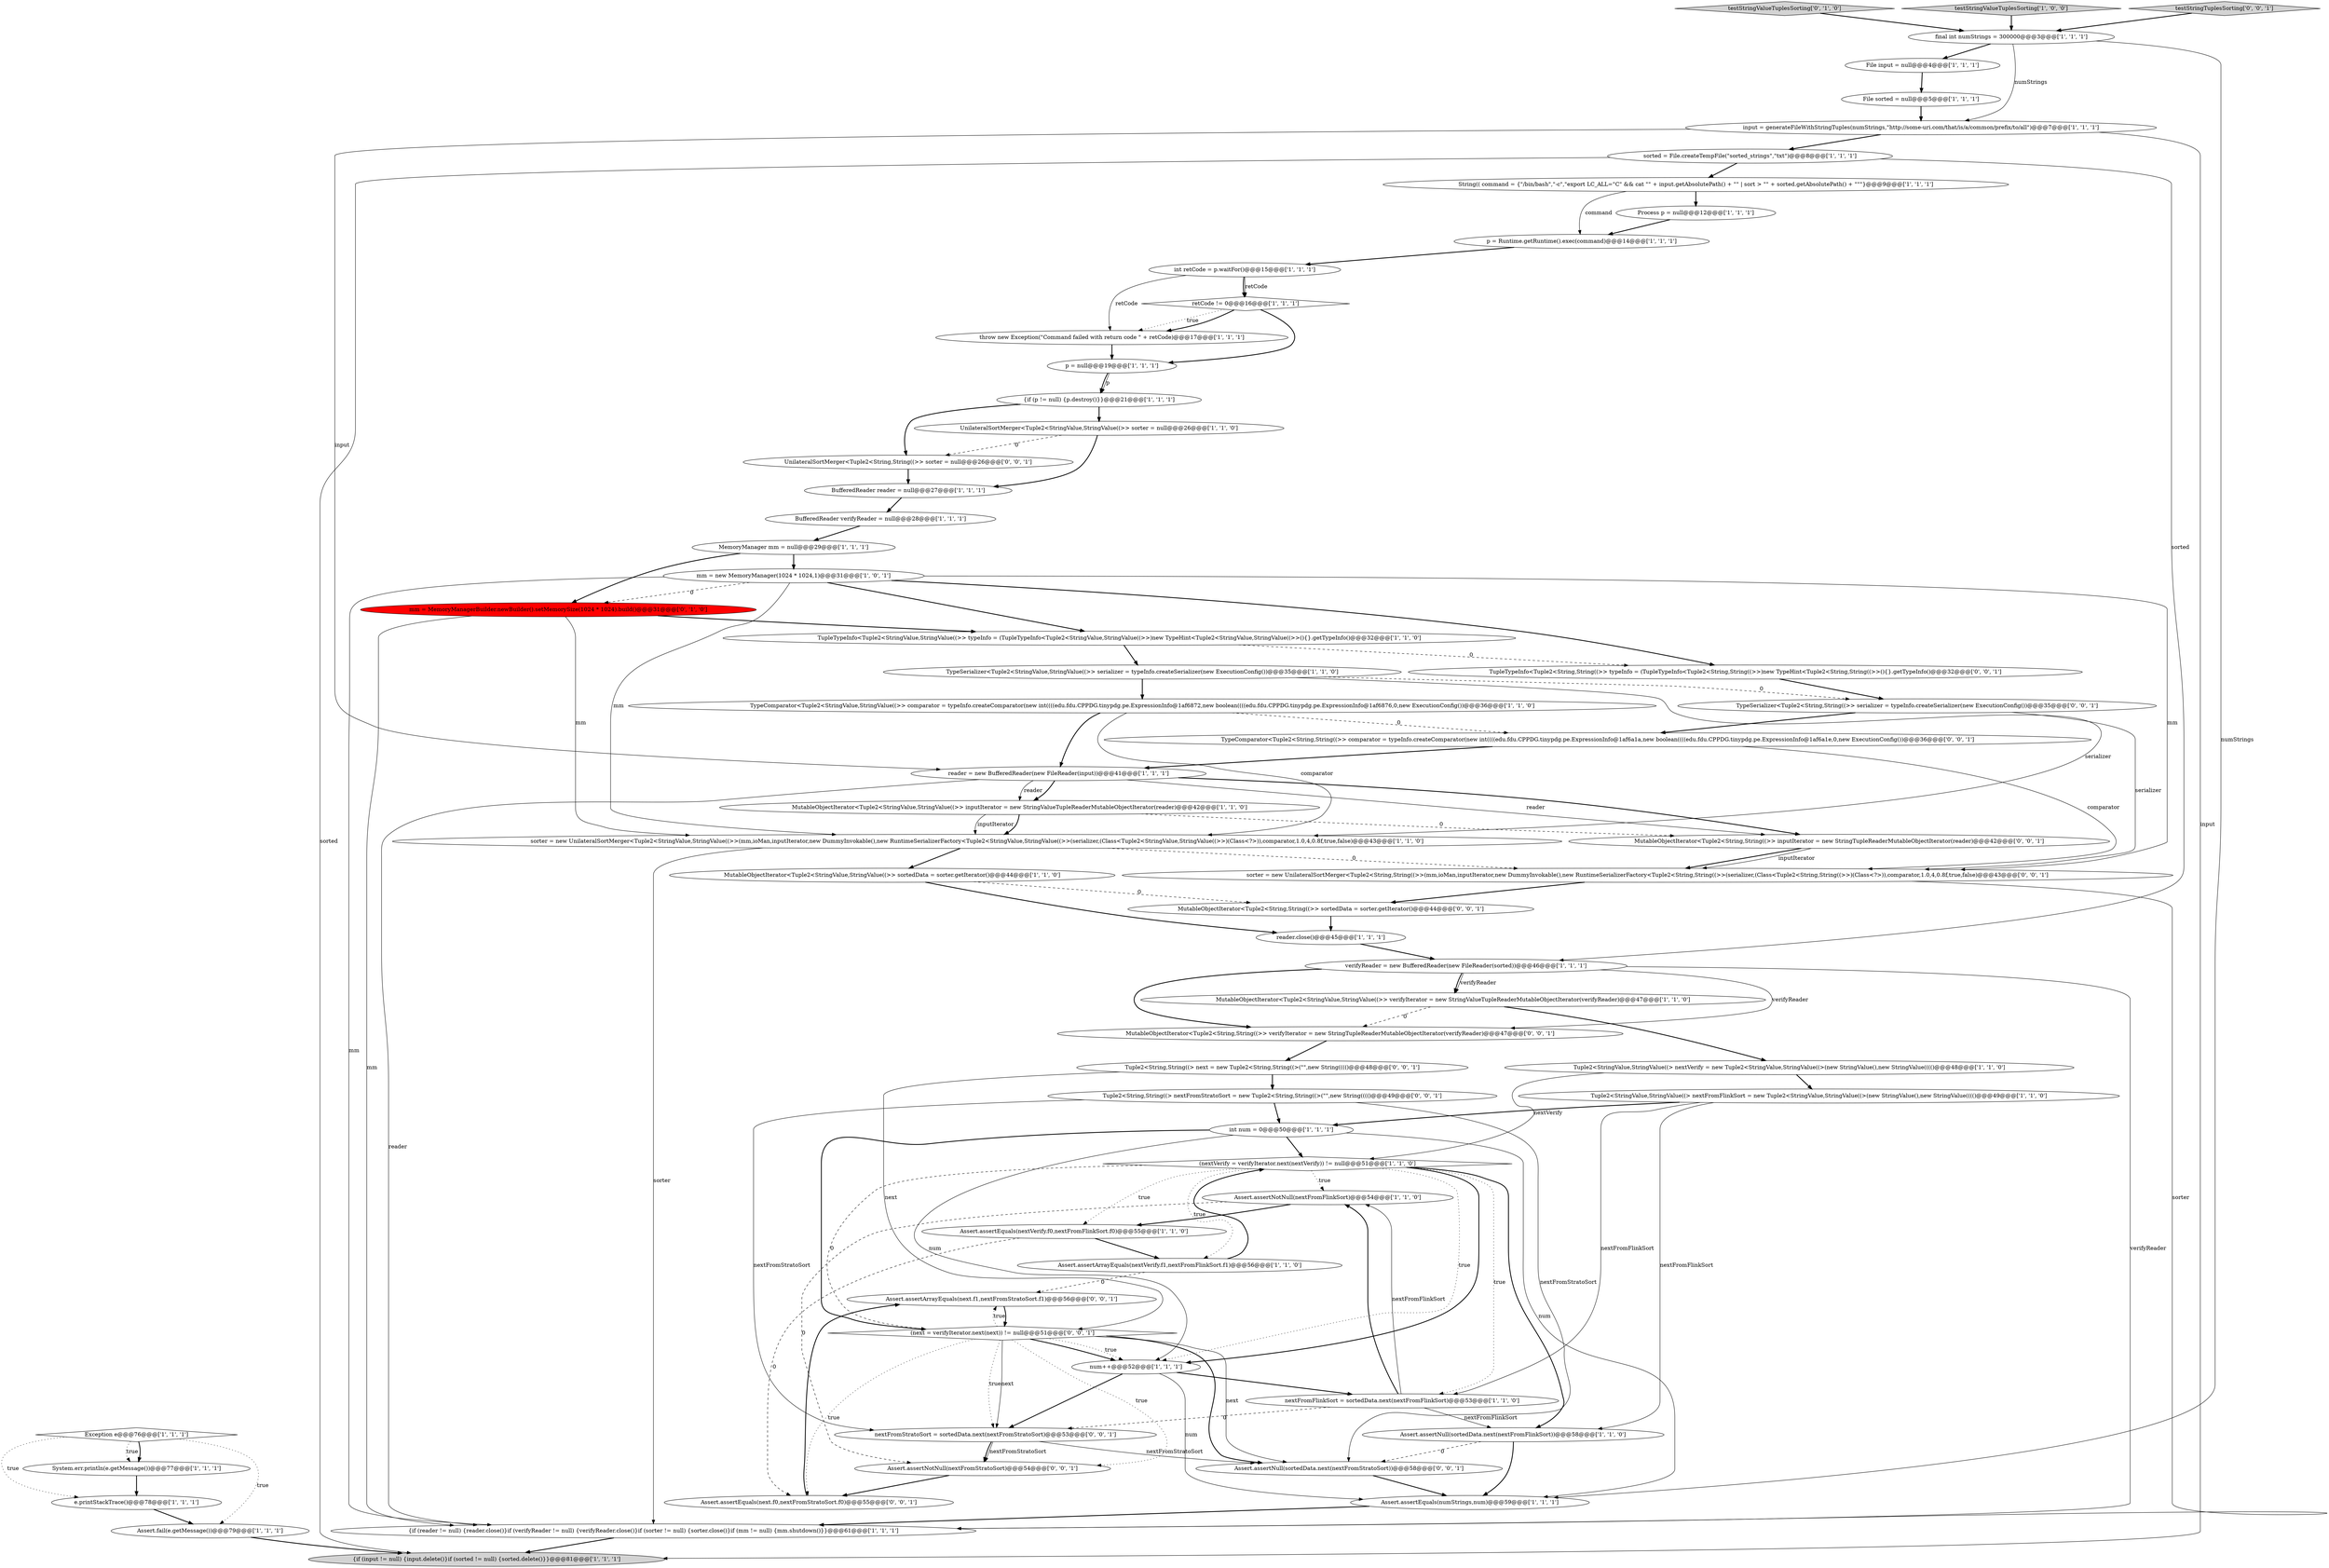 digraph {
32 [style = filled, label = "System.err.println(e.getMessage())@@@77@@@['1', '1', '1']", fillcolor = white, shape = ellipse image = "AAA0AAABBB1BBB"];
21 [style = filled, label = "Assert.fail(e.getMessage())@@@79@@@['1', '1', '1']", fillcolor = white, shape = ellipse image = "AAA0AAABBB1BBB"];
29 [style = filled, label = "Assert.assertNotNull(nextFromFlinkSort)@@@54@@@['1', '1', '0']", fillcolor = white, shape = ellipse image = "AAA0AAABBB1BBB"];
14 [style = filled, label = "reader.close()@@@45@@@['1', '1', '1']", fillcolor = white, shape = ellipse image = "AAA0AAABBB1BBB"];
10 [style = filled, label = "{if (reader != null) {reader.close()}if (verifyReader != null) {verifyReader.close()}if (sorter != null) {sorter.close()}if (mm != null) {mm.shutdown()}}@@@61@@@['1', '1', '1']", fillcolor = white, shape = ellipse image = "AAA0AAABBB1BBB"];
30 [style = filled, label = "(nextVerify = verifyIterator.next(nextVerify)) != null@@@51@@@['1', '1', '0']", fillcolor = white, shape = diamond image = "AAA0AAABBB1BBB"];
34 [style = filled, label = "TypeSerializer<Tuple2<StringValue,StringValue((>> serializer = typeInfo.createSerializer(new ExecutionConfig())@@@35@@@['1', '1', '0']", fillcolor = white, shape = ellipse image = "AAA0AAABBB1BBB"];
22 [style = filled, label = "mm = new MemoryManager(1024 * 1024,1)@@@31@@@['1', '0', '1']", fillcolor = white, shape = ellipse image = "AAA0AAABBB1BBB"];
36 [style = filled, label = "File input = null@@@4@@@['1', '1', '1']", fillcolor = white, shape = ellipse image = "AAA0AAABBB1BBB"];
35 [style = filled, label = "Assert.assertArrayEquals(nextVerify.f1,nextFromFlinkSort.f1)@@@56@@@['1', '1', '0']", fillcolor = white, shape = ellipse image = "AAA0AAABBB1BBB"];
44 [style = filled, label = "input = generateFileWithStringTuples(numStrings,\"http://some-uri.com/that/is/a/common/prefix/to/all\")@@@7@@@['1', '1', '1']", fillcolor = white, shape = ellipse image = "AAA0AAABBB1BBB"];
40 [style = filled, label = "UnilateralSortMerger<Tuple2<StringValue,StringValue((>> sorter = null@@@26@@@['1', '1', '0']", fillcolor = white, shape = ellipse image = "AAA0AAABBB1BBB"];
9 [style = filled, label = "e.printStackTrace()@@@78@@@['1', '1', '1']", fillcolor = white, shape = ellipse image = "AAA0AAABBB1BBB"];
38 [style = filled, label = "p = null@@@19@@@['1', '1', '1']", fillcolor = white, shape = ellipse image = "AAA0AAABBB1BBB"];
23 [style = filled, label = "Process p = null@@@12@@@['1', '1', '1']", fillcolor = white, shape = ellipse image = "AAA0AAABBB1BBB"];
42 [style = filled, label = "Assert.assertEquals(nextVerify.f0,nextFromFlinkSort.f0)@@@55@@@['1', '1', '0']", fillcolor = white, shape = ellipse image = "AAA0AAABBB1BBB"];
16 [style = filled, label = "TupleTypeInfo<Tuple2<StringValue,StringValue((>> typeInfo = (TupleTypeInfo<Tuple2<StringValue,StringValue((>>)new TypeHint<Tuple2<StringValue,StringValue((>>(){}.getTypeInfo()@@@32@@@['1', '1', '0']", fillcolor = white, shape = ellipse image = "AAA0AAABBB1BBB"];
18 [style = filled, label = "TypeComparator<Tuple2<StringValue,StringValue((>> comparator = typeInfo.createComparator(new int((((edu.fdu.CPPDG.tinypdg.pe.ExpressionInfo@1af6872,new boolean((((edu.fdu.CPPDG.tinypdg.pe.ExpressionInfo@1af6876,0,new ExecutionConfig())@@@36@@@['1', '1', '0']", fillcolor = white, shape = ellipse image = "AAA0AAABBB1BBB"];
52 [style = filled, label = "Assert.assertNull(sortedData.next(nextFromStratoSort))@@@58@@@['0', '0', '1']", fillcolor = white, shape = ellipse image = "AAA0AAABBB3BBB"];
61 [style = filled, label = "MutableObjectIterator<Tuple2<String,String((>> inputIterator = new StringTupleReaderMutableObjectIterator(reader)@@@42@@@['0', '0', '1']", fillcolor = white, shape = ellipse image = "AAA0AAABBB3BBB"];
0 [style = filled, label = "nextFromFlinkSort = sortedData.next(nextFromFlinkSort)@@@53@@@['1', '1', '0']", fillcolor = white, shape = ellipse image = "AAA0AAABBB1BBB"];
8 [style = filled, label = "Assert.assertEquals(numStrings,num)@@@59@@@['1', '1', '1']", fillcolor = white, shape = ellipse image = "AAA0AAABBB1BBB"];
25 [style = filled, label = "File sorted = null@@@5@@@['1', '1', '1']", fillcolor = white, shape = ellipse image = "AAA0AAABBB1BBB"];
51 [style = filled, label = "TupleTypeInfo<Tuple2<String,String((>> typeInfo = (TupleTypeInfo<Tuple2<String,String((>>)new TypeHint<Tuple2<String,String((>>(){}.getTypeInfo()@@@32@@@['0', '0', '1']", fillcolor = white, shape = ellipse image = "AAA0AAABBB3BBB"];
28 [style = filled, label = "verifyReader = new BufferedReader(new FileReader(sorted))@@@46@@@['1', '1', '1']", fillcolor = white, shape = ellipse image = "AAA0AAABBB1BBB"];
2 [style = filled, label = "sorter = new UnilateralSortMerger<Tuple2<StringValue,StringValue((>>(mm,ioMan,inputIterator,new DummyInvokable(),new RuntimeSerializerFactory<Tuple2<StringValue,StringValue((>>(serializer,(Class<Tuple2<StringValue,StringValue((>>)(Class<?>)),comparator,1.0,4,0.8f,true,false)@@@43@@@['1', '1', '0']", fillcolor = white, shape = ellipse image = "AAA0AAABBB1BBB"];
45 [style = filled, label = "BufferedReader verifyReader = null@@@28@@@['1', '1', '1']", fillcolor = white, shape = ellipse image = "AAA0AAABBB1BBB"];
53 [style = filled, label = "nextFromStratoSort = sortedData.next(nextFromStratoSort)@@@53@@@['0', '0', '1']", fillcolor = white, shape = ellipse image = "AAA0AAABBB3BBB"];
41 [style = filled, label = "num++@@@52@@@['1', '1', '1']", fillcolor = white, shape = ellipse image = "AAA0AAABBB1BBB"];
58 [style = filled, label = "TypeSerializer<Tuple2<String,String((>> serializer = typeInfo.createSerializer(new ExecutionConfig())@@@35@@@['0', '0', '1']", fillcolor = white, shape = ellipse image = "AAA0AAABBB3BBB"];
55 [style = filled, label = "Tuple2<String,String((> next = new Tuple2<String,String((>(\"\",new String(((()@@@48@@@['0', '0', '1']", fillcolor = white, shape = ellipse image = "AAA0AAABBB3BBB"];
27 [style = filled, label = "int retCode = p.waitFor()@@@15@@@['1', '1', '1']", fillcolor = white, shape = ellipse image = "AAA0AAABBB1BBB"];
26 [style = filled, label = "String(( command = {\"/bin/bash\",\"-c\",\"export LC_ALL=\"C\" && cat \"\" + input.getAbsolutePath() + \"\" | sort > \"\" + sorted.getAbsolutePath() + \"\"\"}@@@9@@@['1', '1', '1']", fillcolor = white, shape = ellipse image = "AAA0AAABBB1BBB"];
24 [style = filled, label = "Tuple2<StringValue,StringValue((> nextFromFlinkSort = new Tuple2<StringValue,StringValue((>(new StringValue(),new StringValue(((()@@@49@@@['1', '1', '0']", fillcolor = white, shape = ellipse image = "AAA0AAABBB1BBB"];
19 [style = filled, label = "int num = 0@@@50@@@['1', '1', '1']", fillcolor = white, shape = ellipse image = "AAA0AAABBB1BBB"];
12 [style = filled, label = "throw new Exception(\"Command failed with return code \" + retCode)@@@17@@@['1', '1', '1']", fillcolor = white, shape = ellipse image = "AAA0AAABBB1BBB"];
37 [style = filled, label = "{if (input != null) {input.delete()}if (sorted != null) {sorted.delete()}}@@@81@@@['1', '1', '1']", fillcolor = lightgray, shape = ellipse image = "AAA0AAABBB1BBB"];
46 [style = filled, label = "testStringValueTuplesSorting['0', '1', '0']", fillcolor = lightgray, shape = diamond image = "AAA0AAABBB2BBB"];
57 [style = filled, label = "Assert.assertEquals(next.f0,nextFromStratoSort.f0)@@@55@@@['0', '0', '1']", fillcolor = white, shape = ellipse image = "AAA0AAABBB3BBB"];
11 [style = filled, label = "final int numStrings = 300000@@@3@@@['1', '1', '1']", fillcolor = white, shape = ellipse image = "AAA0AAABBB1BBB"];
33 [style = filled, label = "MemoryManager mm = null@@@29@@@['1', '1', '1']", fillcolor = white, shape = ellipse image = "AAA0AAABBB1BBB"];
62 [style = filled, label = "sorter = new UnilateralSortMerger<Tuple2<String,String((>>(mm,ioMan,inputIterator,new DummyInvokable(),new RuntimeSerializerFactory<Tuple2<String,String((>>(serializer,(Class<Tuple2<String,String((>>)(Class<?>)),comparator,1.0,4,0.8f,true,false)@@@43@@@['0', '0', '1']", fillcolor = white, shape = ellipse image = "AAA0AAABBB3BBB"];
20 [style = filled, label = "Tuple2<StringValue,StringValue((> nextVerify = new Tuple2<StringValue,StringValue((>(new StringValue(),new StringValue(((()@@@48@@@['1', '1', '0']", fillcolor = white, shape = ellipse image = "AAA0AAABBB1BBB"];
63 [style = filled, label = "UnilateralSortMerger<Tuple2<String,String((>> sorter = null@@@26@@@['0', '0', '1']", fillcolor = white, shape = ellipse image = "AAA0AAABBB3BBB"];
13 [style = filled, label = "Assert.assertNull(sortedData.next(nextFromFlinkSort))@@@58@@@['1', '1', '0']", fillcolor = white, shape = ellipse image = "AAA0AAABBB1BBB"];
64 [style = filled, label = "Assert.assertNotNull(nextFromStratoSort)@@@54@@@['0', '0', '1']", fillcolor = white, shape = ellipse image = "AAA0AAABBB3BBB"];
60 [style = filled, label = "Assert.assertArrayEquals(next.f1,nextFromStratoSort.f1)@@@56@@@['0', '0', '1']", fillcolor = white, shape = ellipse image = "AAA0AAABBB3BBB"];
59 [style = filled, label = "MutableObjectIterator<Tuple2<String,String((>> sortedData = sorter.getIterator()@@@44@@@['0', '0', '1']", fillcolor = white, shape = ellipse image = "AAA0AAABBB3BBB"];
3 [style = filled, label = "MutableObjectIterator<Tuple2<StringValue,StringValue((>> inputIterator = new StringValueTupleReaderMutableObjectIterator(reader)@@@42@@@['1', '1', '0']", fillcolor = white, shape = ellipse image = "AAA0AAABBB1BBB"];
50 [style = filled, label = "TypeComparator<Tuple2<String,String((>> comparator = typeInfo.createComparator(new int((((edu.fdu.CPPDG.tinypdg.pe.ExpressionInfo@1af6a1a,new boolean((((edu.fdu.CPPDG.tinypdg.pe.ExpressionInfo@1af6a1e,0,new ExecutionConfig())@@@36@@@['0', '0', '1']", fillcolor = white, shape = ellipse image = "AAA0AAABBB3BBB"];
6 [style = filled, label = "MutableObjectIterator<Tuple2<StringValue,StringValue((>> verifyIterator = new StringValueTupleReaderMutableObjectIterator(verifyReader)@@@47@@@['1', '1', '0']", fillcolor = white, shape = ellipse image = "AAA0AAABBB1BBB"];
7 [style = filled, label = "testStringValueTuplesSorting['1', '0', '0']", fillcolor = lightgray, shape = diamond image = "AAA0AAABBB1BBB"];
31 [style = filled, label = "MutableObjectIterator<Tuple2<StringValue,StringValue((>> sortedData = sorter.getIterator()@@@44@@@['1', '1', '0']", fillcolor = white, shape = ellipse image = "AAA0AAABBB1BBB"];
15 [style = filled, label = "p = Runtime.getRuntime().exec(command)@@@14@@@['1', '1', '1']", fillcolor = white, shape = ellipse image = "AAA0AAABBB1BBB"];
43 [style = filled, label = "retCode != 0@@@16@@@['1', '1', '1']", fillcolor = white, shape = diamond image = "AAA0AAABBB1BBB"];
49 [style = filled, label = "Tuple2<String,String((> nextFromStratoSort = new Tuple2<String,String((>(\"\",new String(((()@@@49@@@['0', '0', '1']", fillcolor = white, shape = ellipse image = "AAA0AAABBB3BBB"];
39 [style = filled, label = "BufferedReader reader = null@@@27@@@['1', '1', '1']", fillcolor = white, shape = ellipse image = "AAA0AAABBB1BBB"];
4 [style = filled, label = "sorted = File.createTempFile(\"sorted_strings\",\"txt\")@@@8@@@['1', '1', '1']", fillcolor = white, shape = ellipse image = "AAA0AAABBB1BBB"];
48 [style = filled, label = "MutableObjectIterator<Tuple2<String,String((>> verifyIterator = new StringTupleReaderMutableObjectIterator(verifyReader)@@@47@@@['0', '0', '1']", fillcolor = white, shape = ellipse image = "AAA0AAABBB3BBB"];
5 [style = filled, label = "{if (p != null) {p.destroy()}}@@@21@@@['1', '1', '1']", fillcolor = white, shape = ellipse image = "AAA0AAABBB1BBB"];
56 [style = filled, label = "testStringTuplesSorting['0', '0', '1']", fillcolor = lightgray, shape = diamond image = "AAA0AAABBB3BBB"];
1 [style = filled, label = "reader = new BufferedReader(new FileReader(input))@@@41@@@['1', '1', '1']", fillcolor = white, shape = ellipse image = "AAA0AAABBB1BBB"];
47 [style = filled, label = "mm = MemoryManagerBuilder.newBuilder().setMemorySize(1024 * 1024).build()@@@31@@@['0', '1', '0']", fillcolor = red, shape = ellipse image = "AAA1AAABBB2BBB"];
54 [style = filled, label = "(next = verifyIterator.next(next)) != null@@@51@@@['0', '0', '1']", fillcolor = white, shape = diamond image = "AAA0AAABBB3BBB"];
17 [style = filled, label = "Exception e@@@76@@@['1', '1', '1']", fillcolor = white, shape = diamond image = "AAA0AAABBB1BBB"];
41->0 [style = bold, label=""];
8->10 [style = bold, label=""];
58->50 [style = bold, label=""];
52->8 [style = bold, label=""];
28->6 [style = bold, label=""];
31->59 [style = dashed, label="0"];
30->13 [style = bold, label=""];
5->63 [style = bold, label=""];
1->61 [style = solid, label="reader"];
55->49 [style = bold, label=""];
30->0 [style = dotted, label="true"];
45->33 [style = bold, label=""];
34->18 [style = bold, label=""];
14->28 [style = bold, label=""];
54->41 [style = dotted, label="true"];
11->36 [style = bold, label=""];
25->44 [style = bold, label=""];
19->8 [style = solid, label="num"];
20->30 [style = solid, label="nextVerify"];
47->10 [style = solid, label="mm"];
12->38 [style = bold, label=""];
47->2 [style = solid, label="mm"];
41->8 [style = solid, label="num"];
3->2 [style = solid, label="inputIterator"];
24->13 [style = solid, label="nextFromFlinkSort"];
9->21 [style = bold, label=""];
42->57 [style = dashed, label="0"];
40->63 [style = dashed, label="0"];
28->10 [style = solid, label="verifyReader"];
35->60 [style = dashed, label="0"];
27->43 [style = solid, label="retCode"];
2->31 [style = bold, label=""];
31->14 [style = bold, label=""];
54->52 [style = bold, label=""];
30->41 [style = dotted, label="true"];
53->52 [style = solid, label="nextFromStratoSort"];
4->28 [style = solid, label="sorted"];
30->41 [style = bold, label=""];
7->11 [style = bold, label=""];
24->19 [style = bold, label=""];
43->12 [style = dotted, label="true"];
0->29 [style = solid, label="nextFromFlinkSort"];
44->1 [style = solid, label="input"];
38->5 [style = solid, label="p"];
11->8 [style = solid, label="numStrings"];
16->34 [style = bold, label=""];
57->60 [style = bold, label=""];
24->0 [style = solid, label="nextFromFlinkSort"];
39->45 [style = bold, label=""];
0->29 [style = bold, label=""];
54->41 [style = bold, label=""];
51->58 [style = bold, label=""];
54->53 [style = dotted, label="true"];
34->58 [style = dashed, label="0"];
16->51 [style = dashed, label="0"];
41->53 [style = bold, label=""];
30->29 [style = dotted, label="true"];
19->41 [style = solid, label="num"];
21->37 [style = bold, label=""];
36->25 [style = bold, label=""];
3->2 [style = bold, label=""];
44->4 [style = bold, label=""];
43->12 [style = bold, label=""];
18->1 [style = bold, label=""];
33->47 [style = bold, label=""];
4->37 [style = solid, label="sorted"];
54->53 [style = solid, label="next"];
54->60 [style = dotted, label="true"];
13->52 [style = dashed, label="0"];
48->55 [style = bold, label=""];
53->64 [style = bold, label=""];
17->21 [style = dotted, label="true"];
64->57 [style = bold, label=""];
47->16 [style = bold, label=""];
63->39 [style = bold, label=""];
56->11 [style = bold, label=""];
38->5 [style = bold, label=""];
60->54 [style = bold, label=""];
30->42 [style = dotted, label="true"];
3->61 [style = dashed, label="0"];
27->43 [style = bold, label=""];
0->13 [style = solid, label="nextFromFlinkSort"];
18->2 [style = solid, label="comparator"];
22->16 [style = bold, label=""];
54->57 [style = dotted, label="true"];
1->61 [style = bold, label=""];
23->15 [style = bold, label=""];
1->3 [style = bold, label=""];
6->48 [style = dashed, label="0"];
44->37 [style = solid, label="input"];
55->54 [style = solid, label="next"];
27->12 [style = solid, label="retCode"];
54->52 [style = solid, label="next"];
54->64 [style = dotted, label="true"];
19->54 [style = bold, label=""];
6->20 [style = bold, label=""];
49->53 [style = solid, label="nextFromStratoSort"];
32->9 [style = bold, label=""];
22->51 [style = bold, label=""];
43->38 [style = bold, label=""];
40->39 [style = bold, label=""];
1->3 [style = solid, label="reader"];
11->44 [style = solid, label="numStrings"];
29->42 [style = bold, label=""];
2->10 [style = solid, label="sorter"];
49->19 [style = bold, label=""];
50->62 [style = solid, label="comparator"];
53->64 [style = solid, label="nextFromStratoSort"];
34->2 [style = solid, label="serializer"];
5->40 [style = bold, label=""];
62->10 [style = solid, label="sorter"];
22->2 [style = solid, label="mm"];
49->52 [style = solid, label="nextFromStratoSort"];
35->30 [style = bold, label=""];
59->14 [style = bold, label=""];
33->22 [style = bold, label=""];
61->62 [style = bold, label=""];
10->37 [style = bold, label=""];
62->59 [style = bold, label=""];
22->47 [style = dashed, label="0"];
1->10 [style = solid, label="reader"];
22->10 [style = solid, label="mm"];
28->6 [style = solid, label="verifyReader"];
61->62 [style = solid, label="inputIterator"];
4->26 [style = bold, label=""];
0->53 [style = dashed, label="0"];
17->32 [style = bold, label=""];
26->15 [style = solid, label="command"];
17->32 [style = dotted, label="true"];
46->11 [style = bold, label=""];
42->35 [style = bold, label=""];
18->50 [style = dashed, label="0"];
58->62 [style = solid, label="serializer"];
30->54 [style = dashed, label="0"];
28->48 [style = solid, label="verifyReader"];
50->1 [style = bold, label=""];
22->62 [style = solid, label="mm"];
30->35 [style = dotted, label="true"];
26->23 [style = bold, label=""];
17->9 [style = dotted, label="true"];
28->48 [style = bold, label=""];
2->62 [style = dashed, label="0"];
13->8 [style = bold, label=""];
20->24 [style = bold, label=""];
15->27 [style = bold, label=""];
29->64 [style = dashed, label="0"];
19->30 [style = bold, label=""];
}
